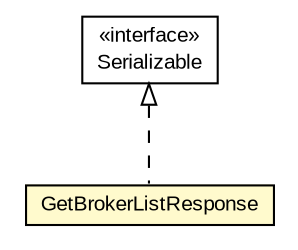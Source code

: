 #!/usr/local/bin/dot
#
# Class diagram 
# Generated by UMLGraph version R5_6-24-gf6e263 (http://www.umlgraph.org/)
#

digraph G {
	edge [fontname="arial",fontsize=10,labelfontname="arial",labelfontsize=10];
	node [fontname="arial",fontsize=10,shape=plaintext];
	nodesep=0.25;
	ranksep=0.5;
	// org.miloss.fgsms.services.interfaces.dataaccessservice.GetBrokerListResponse
	c458653 [label=<<table title="org.miloss.fgsms.services.interfaces.dataaccessservice.GetBrokerListResponse" border="0" cellborder="1" cellspacing="0" cellpadding="2" port="p" bgcolor="lemonChiffon" href="./GetBrokerListResponse.html">
		<tr><td><table border="0" cellspacing="0" cellpadding="1">
<tr><td align="center" balign="center"> GetBrokerListResponse </td></tr>
		</table></td></tr>
		</table>>, URL="./GetBrokerListResponse.html", fontname="arial", fontcolor="black", fontsize=10.0];
	//org.miloss.fgsms.services.interfaces.dataaccessservice.GetBrokerListResponse implements java.io.Serializable
	c459479:p -> c458653:p [dir=back,arrowtail=empty,style=dashed];
	// java.io.Serializable
	c459479 [label=<<table title="java.io.Serializable" border="0" cellborder="1" cellspacing="0" cellpadding="2" port="p" href="http://java.sun.com/j2se/1.4.2/docs/api/java/io/Serializable.html">
		<tr><td><table border="0" cellspacing="0" cellpadding="1">
<tr><td align="center" balign="center"> &#171;interface&#187; </td></tr>
<tr><td align="center" balign="center"> Serializable </td></tr>
		</table></td></tr>
		</table>>, URL="http://java.sun.com/j2se/1.4.2/docs/api/java/io/Serializable.html", fontname="arial", fontcolor="black", fontsize=10.0];
}


